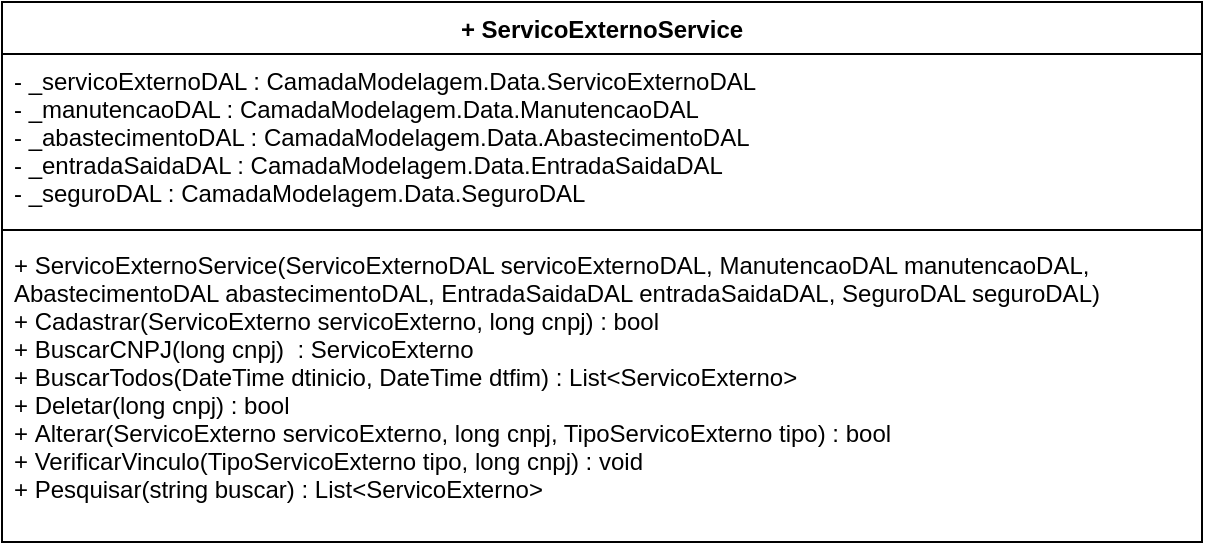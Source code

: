 <mxfile version="12.2.0" type="device" pages="1"><diagram id="-L9IpRQf3EQlU6v8rdQ8" name="Page-1"><mxGraphModel dx="984" dy="349" grid="1" gridSize="10" guides="1" tooltips="1" connect="1" arrows="1" fold="1" page="1" pageScale="1" pageWidth="1169" pageHeight="827" math="0" shadow="0"><root><mxCell id="0"/><mxCell id="1" parent="0"/><mxCell id="MYMX8F3CuHnzxPZbWVWI-5" value="+ ServicoExternoService" style="swimlane;fontStyle=1;align=center;verticalAlign=top;childLayout=stackLayout;horizontal=1;startSize=26;horizontalStack=0;resizeParent=1;resizeParentMax=0;resizeLast=0;collapsible=1;marginBottom=0;" parent="1" vertex="1"><mxGeometry x="10" y="70" width="600" height="270" as="geometry"/></mxCell><mxCell id="MYMX8F3CuHnzxPZbWVWI-6" value="- _servicoExternoDAL : CamadaModelagem.Data.ServicoExternoDAL&#10;- _manutencaoDAL : CamadaModelagem.Data.ManutencaoDAL&#10;- _abastecimentoDAL : CamadaModelagem.Data.AbastecimentoDAL&#10;- _entradaSaidaDAL : CamadaModelagem.Data.EntradaSaidaDAL&#10;- _seguroDAL : CamadaModelagem.Data.SeguroDAL" style="text;strokeColor=none;fillColor=none;align=left;verticalAlign=top;spacingLeft=4;spacingRight=4;overflow=hidden;rotatable=0;points=[[0,0.5],[1,0.5]];portConstraint=eastwest;" parent="MYMX8F3CuHnzxPZbWVWI-5" vertex="1"><mxGeometry y="26" width="600" height="84" as="geometry"/></mxCell><mxCell id="MYMX8F3CuHnzxPZbWVWI-7" value="" style="line;strokeWidth=1;fillColor=none;align=left;verticalAlign=middle;spacingTop=-1;spacingLeft=3;spacingRight=3;rotatable=0;labelPosition=right;points=[];portConstraint=eastwest;" parent="MYMX8F3CuHnzxPZbWVWI-5" vertex="1"><mxGeometry y="110" width="600" height="8" as="geometry"/></mxCell><mxCell id="MYMX8F3CuHnzxPZbWVWI-8" value="+ ServicoExternoService(ServicoExternoDAL servicoExternoDAL, ManutencaoDAL manutencaoDAL, &#10;AbastecimentoDAL abastecimentoDAL, EntradaSaidaDAL entradaSaidaDAL, SeguroDAL seguroDAL)&#10;+ Cadastrar(ServicoExterno servicoExterno, long cnpj) : bool&#10;+ BuscarCNPJ(long cnpj)  : ServicoExterno&#10;+ BuscarTodos(DateTime dtinicio, DateTime dtfim) : List&lt;ServicoExterno&gt;&#10;+ Deletar(long cnpj) : bool&#10;+ Alterar(ServicoExterno servicoExterno, long cnpj, TipoServicoExterno tipo) : bool&#10;+ VerificarVinculo(TipoServicoExterno tipo, long cnpj) : void&#10;+ Pesquisar(string buscar) : List&lt;ServicoExterno&gt;&#10;      " style="text;strokeColor=none;fillColor=none;align=left;verticalAlign=top;spacingLeft=4;spacingRight=4;overflow=hidden;rotatable=0;points=[[0,0.5],[1,0.5]];portConstraint=eastwest;" parent="MYMX8F3CuHnzxPZbWVWI-5" vertex="1"><mxGeometry y="118" width="600" height="152" as="geometry"/></mxCell></root></mxGraphModel></diagram></mxfile>